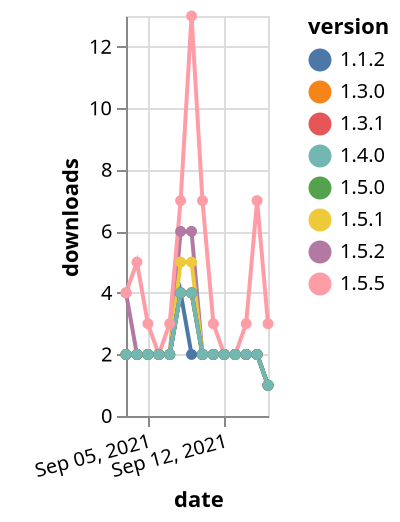 {"$schema": "https://vega.github.io/schema/vega-lite/v5.json", "description": "A simple bar chart with embedded data.", "data": {"values": [{"date": "2021-09-03", "total": 3595, "delta": 4, "version": "1.5.2"}, {"date": "2021-09-04", "total": 3597, "delta": 2, "version": "1.5.2"}, {"date": "2021-09-05", "total": 3599, "delta": 2, "version": "1.5.2"}, {"date": "2021-09-06", "total": 3601, "delta": 2, "version": "1.5.2"}, {"date": "2021-09-07", "total": 3603, "delta": 2, "version": "1.5.2"}, {"date": "2021-09-08", "total": 3609, "delta": 6, "version": "1.5.2"}, {"date": "2021-09-09", "total": 3615, "delta": 6, "version": "1.5.2"}, {"date": "2021-09-10", "total": 3617, "delta": 2, "version": "1.5.2"}, {"date": "2021-09-11", "total": 3619, "delta": 2, "version": "1.5.2"}, {"date": "2021-09-12", "total": 3621, "delta": 2, "version": "1.5.2"}, {"date": "2021-09-13", "total": 3623, "delta": 2, "version": "1.5.2"}, {"date": "2021-09-14", "total": 3625, "delta": 2, "version": "1.5.2"}, {"date": "2021-09-15", "total": 3627, "delta": 2, "version": "1.5.2"}, {"date": "2021-09-16", "total": 3628, "delta": 1, "version": "1.5.2"}, {"date": "2021-09-03", "total": 3641, "delta": 2, "version": "1.5.1"}, {"date": "2021-09-04", "total": 3643, "delta": 2, "version": "1.5.1"}, {"date": "2021-09-05", "total": 3645, "delta": 2, "version": "1.5.1"}, {"date": "2021-09-06", "total": 3647, "delta": 2, "version": "1.5.1"}, {"date": "2021-09-07", "total": 3649, "delta": 2, "version": "1.5.1"}, {"date": "2021-09-08", "total": 3654, "delta": 5, "version": "1.5.1"}, {"date": "2021-09-09", "total": 3659, "delta": 5, "version": "1.5.1"}, {"date": "2021-09-10", "total": 3661, "delta": 2, "version": "1.5.1"}, {"date": "2021-09-11", "total": 3663, "delta": 2, "version": "1.5.1"}, {"date": "2021-09-12", "total": 3665, "delta": 2, "version": "1.5.1"}, {"date": "2021-09-13", "total": 3667, "delta": 2, "version": "1.5.1"}, {"date": "2021-09-14", "total": 3669, "delta": 2, "version": "1.5.1"}, {"date": "2021-09-15", "total": 3671, "delta": 2, "version": "1.5.1"}, {"date": "2021-09-16", "total": 3672, "delta": 1, "version": "1.5.1"}, {"date": "2021-09-03", "total": 3111, "delta": 2, "version": "1.3.0"}, {"date": "2021-09-04", "total": 3113, "delta": 2, "version": "1.3.0"}, {"date": "2021-09-05", "total": 3115, "delta": 2, "version": "1.3.0"}, {"date": "2021-09-06", "total": 3117, "delta": 2, "version": "1.3.0"}, {"date": "2021-09-07", "total": 3119, "delta": 2, "version": "1.3.0"}, {"date": "2021-09-08", "total": 3123, "delta": 4, "version": "1.3.0"}, {"date": "2021-09-09", "total": 3127, "delta": 4, "version": "1.3.0"}, {"date": "2021-09-10", "total": 3129, "delta": 2, "version": "1.3.0"}, {"date": "2021-09-11", "total": 3131, "delta": 2, "version": "1.3.0"}, {"date": "2021-09-12", "total": 3133, "delta": 2, "version": "1.3.0"}, {"date": "2021-09-13", "total": 3135, "delta": 2, "version": "1.3.0"}, {"date": "2021-09-14", "total": 3137, "delta": 2, "version": "1.3.0"}, {"date": "2021-09-15", "total": 3139, "delta": 2, "version": "1.3.0"}, {"date": "2021-09-16", "total": 3140, "delta": 1, "version": "1.3.0"}, {"date": "2021-09-03", "total": 3077, "delta": 2, "version": "1.3.1"}, {"date": "2021-09-04", "total": 3079, "delta": 2, "version": "1.3.1"}, {"date": "2021-09-05", "total": 3081, "delta": 2, "version": "1.3.1"}, {"date": "2021-09-06", "total": 3083, "delta": 2, "version": "1.3.1"}, {"date": "2021-09-07", "total": 3085, "delta": 2, "version": "1.3.1"}, {"date": "2021-09-08", "total": 3089, "delta": 4, "version": "1.3.1"}, {"date": "2021-09-09", "total": 3093, "delta": 4, "version": "1.3.1"}, {"date": "2021-09-10", "total": 3095, "delta": 2, "version": "1.3.1"}, {"date": "2021-09-11", "total": 3097, "delta": 2, "version": "1.3.1"}, {"date": "2021-09-12", "total": 3099, "delta": 2, "version": "1.3.1"}, {"date": "2021-09-13", "total": 3101, "delta": 2, "version": "1.3.1"}, {"date": "2021-09-14", "total": 3103, "delta": 2, "version": "1.3.1"}, {"date": "2021-09-15", "total": 3105, "delta": 2, "version": "1.3.1"}, {"date": "2021-09-16", "total": 3106, "delta": 1, "version": "1.3.1"}, {"date": "2021-09-03", "total": 6089, "delta": 4, "version": "1.5.5"}, {"date": "2021-09-04", "total": 6094, "delta": 5, "version": "1.5.5"}, {"date": "2021-09-05", "total": 6097, "delta": 3, "version": "1.5.5"}, {"date": "2021-09-06", "total": 6099, "delta": 2, "version": "1.5.5"}, {"date": "2021-09-07", "total": 6102, "delta": 3, "version": "1.5.5"}, {"date": "2021-09-08", "total": 6109, "delta": 7, "version": "1.5.5"}, {"date": "2021-09-09", "total": 6122, "delta": 13, "version": "1.5.5"}, {"date": "2021-09-10", "total": 6129, "delta": 7, "version": "1.5.5"}, {"date": "2021-09-11", "total": 6132, "delta": 3, "version": "1.5.5"}, {"date": "2021-09-12", "total": 6134, "delta": 2, "version": "1.5.5"}, {"date": "2021-09-13", "total": 6136, "delta": 2, "version": "1.5.5"}, {"date": "2021-09-14", "total": 6139, "delta": 3, "version": "1.5.5"}, {"date": "2021-09-15", "total": 6146, "delta": 7, "version": "1.5.5"}, {"date": "2021-09-16", "total": 6149, "delta": 3, "version": "1.5.5"}, {"date": "2021-09-03", "total": 3031, "delta": 2, "version": "1.1.2"}, {"date": "2021-09-04", "total": 3033, "delta": 2, "version": "1.1.2"}, {"date": "2021-09-05", "total": 3035, "delta": 2, "version": "1.1.2"}, {"date": "2021-09-06", "total": 3037, "delta": 2, "version": "1.1.2"}, {"date": "2021-09-07", "total": 3039, "delta": 2, "version": "1.1.2"}, {"date": "2021-09-08", "total": 3043, "delta": 4, "version": "1.1.2"}, {"date": "2021-09-09", "total": 3045, "delta": 2, "version": "1.1.2"}, {"date": "2021-09-10", "total": 3047, "delta": 2, "version": "1.1.2"}, {"date": "2021-09-11", "total": 3049, "delta": 2, "version": "1.1.2"}, {"date": "2021-09-12", "total": 3051, "delta": 2, "version": "1.1.2"}, {"date": "2021-09-13", "total": 3053, "delta": 2, "version": "1.1.2"}, {"date": "2021-09-14", "total": 3055, "delta": 2, "version": "1.1.2"}, {"date": "2021-09-15", "total": 3057, "delta": 2, "version": "1.1.2"}, {"date": "2021-09-16", "total": 3058, "delta": 1, "version": "1.1.2"}, {"date": "2021-09-03", "total": 3089, "delta": 2, "version": "1.5.0"}, {"date": "2021-09-04", "total": 3091, "delta": 2, "version": "1.5.0"}, {"date": "2021-09-05", "total": 3093, "delta": 2, "version": "1.5.0"}, {"date": "2021-09-06", "total": 3095, "delta": 2, "version": "1.5.0"}, {"date": "2021-09-07", "total": 3097, "delta": 2, "version": "1.5.0"}, {"date": "2021-09-08", "total": 3101, "delta": 4, "version": "1.5.0"}, {"date": "2021-09-09", "total": 3105, "delta": 4, "version": "1.5.0"}, {"date": "2021-09-10", "total": 3107, "delta": 2, "version": "1.5.0"}, {"date": "2021-09-11", "total": 3109, "delta": 2, "version": "1.5.0"}, {"date": "2021-09-12", "total": 3111, "delta": 2, "version": "1.5.0"}, {"date": "2021-09-13", "total": 3113, "delta": 2, "version": "1.5.0"}, {"date": "2021-09-14", "total": 3115, "delta": 2, "version": "1.5.0"}, {"date": "2021-09-15", "total": 3117, "delta": 2, "version": "1.5.0"}, {"date": "2021-09-16", "total": 3118, "delta": 1, "version": "1.5.0"}, {"date": "2021-09-03", "total": 3120, "delta": 2, "version": "1.4.0"}, {"date": "2021-09-04", "total": 3122, "delta": 2, "version": "1.4.0"}, {"date": "2021-09-05", "total": 3124, "delta": 2, "version": "1.4.0"}, {"date": "2021-09-06", "total": 3126, "delta": 2, "version": "1.4.0"}, {"date": "2021-09-07", "total": 3128, "delta": 2, "version": "1.4.0"}, {"date": "2021-09-08", "total": 3132, "delta": 4, "version": "1.4.0"}, {"date": "2021-09-09", "total": 3136, "delta": 4, "version": "1.4.0"}, {"date": "2021-09-10", "total": 3138, "delta": 2, "version": "1.4.0"}, {"date": "2021-09-11", "total": 3140, "delta": 2, "version": "1.4.0"}, {"date": "2021-09-12", "total": 3142, "delta": 2, "version": "1.4.0"}, {"date": "2021-09-13", "total": 3144, "delta": 2, "version": "1.4.0"}, {"date": "2021-09-14", "total": 3146, "delta": 2, "version": "1.4.0"}, {"date": "2021-09-15", "total": 3148, "delta": 2, "version": "1.4.0"}, {"date": "2021-09-16", "total": 3149, "delta": 1, "version": "1.4.0"}]}, "width": "container", "mark": {"type": "line", "point": {"filled": true}}, "encoding": {"x": {"field": "date", "type": "temporal", "timeUnit": "yearmonthdate", "title": "date", "axis": {"labelAngle": -15}}, "y": {"field": "delta", "type": "quantitative", "title": "downloads"}, "color": {"field": "version", "type": "nominal"}, "tooltip": {"field": "delta"}}}